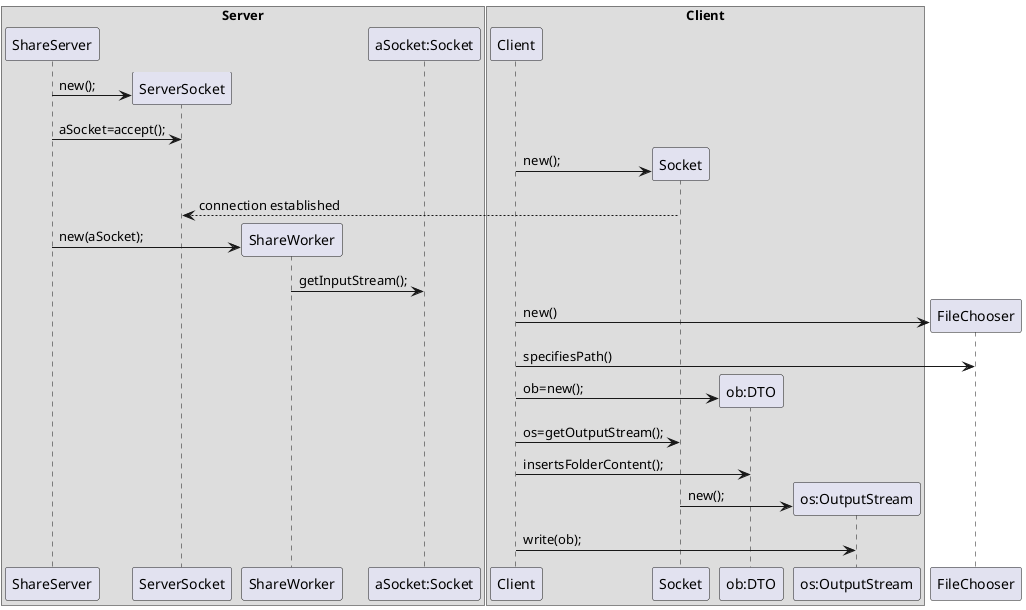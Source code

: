 @startuml

  box "Server"
    participant "ShareServer"
    participant "ServerSocket"
    participant "ShareWorker"
    participant "aSocket:Socket" as aSocket
  end box

  box "Client"
    participant "Client"
    participant "Socket"
    participant "ob:DTO" as DTO
    participant "os:OutputStream" as OutputStream
  end box


create ServerSocket
  ShareServer -> ServerSocket : new();
  ShareServer -> ServerSocket : aSocket=accept();


create Socket
 Client -> Socket : new();
 ServerSocket <-- Socket : connection established


  create ShareWorker
  ShareServer -> ShareWorker : new(aSocket);
  ShareWorker -> aSocket : getInputStream();

create FileChooser
Client -> FileChooser: new()
Client -> FileChooser: specifiesPath()


create DTO
  Client -> DTO : ob=new();
  Client -> Socket : os=getOutputStream();
  Client -> DTO : insertsFolderContent();

create OutputStream
  Socket -> OutputStream : new();
  Client -> OutputStream : write(ob);






@enduml
